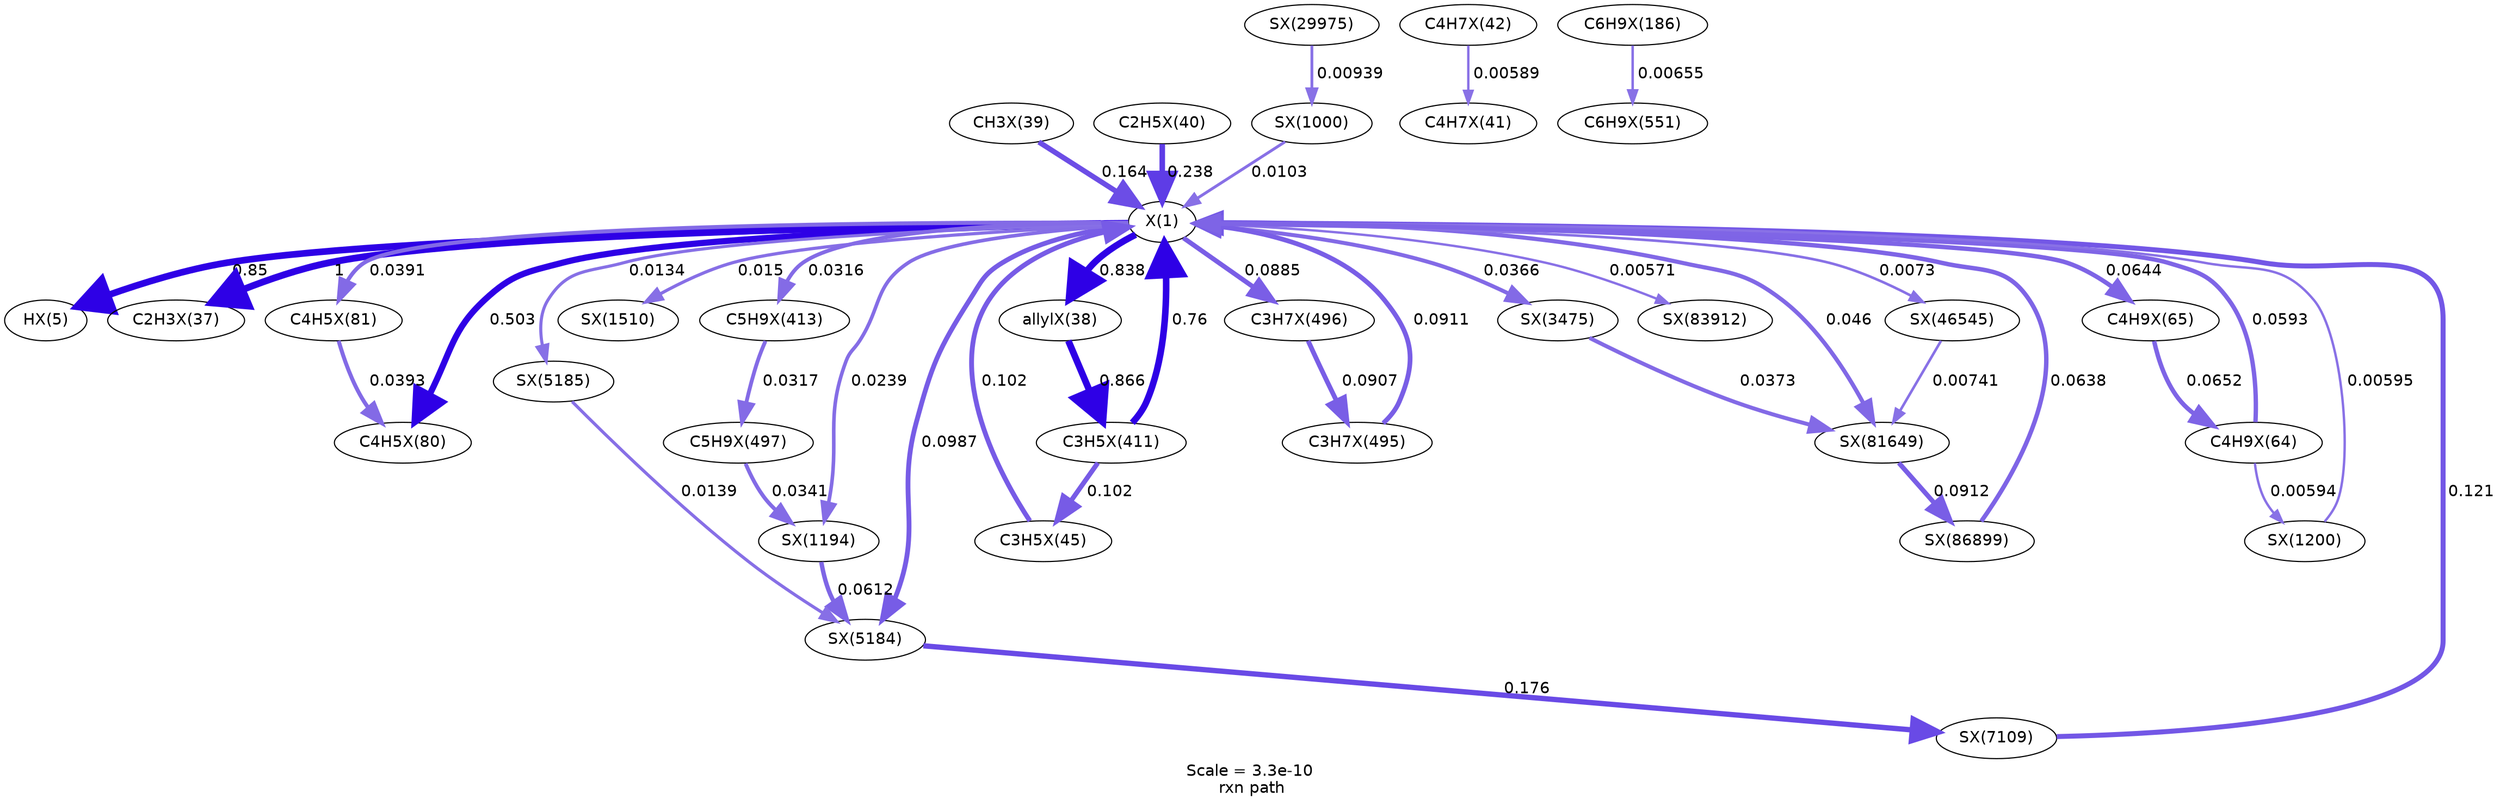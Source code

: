 digraph reaction_paths {
center=1;
s67 -> s68[fontname="Helvetica", style="setlinewidth(5.88)", arrowsize=2.94, color="0.7, 1.35, 0.9"
, label=" 0.85"];
s67 -> s69[fontname="Helvetica", style="setlinewidth(6)", arrowsize=3, color="0.7, 1.5, 0.9"
, label=" 1"];
s67 -> s85[fontname="Helvetica", style="setlinewidth(5.48)", arrowsize=2.74, color="0.7, 1, 0.9"
, label=" 0.503"];
s67 -> s86[fontname="Helvetica", style="setlinewidth(3.55)", arrowsize=1.78, color="0.7, 0.539, 0.9"
, label=" 0.0391"];
s67 -> s70[fontname="Helvetica", style="setlinewidth(5.87)", arrowsize=2.93, color="0.7, 1.34, 0.9"
, label=" 0.838"];
s107 -> s67[fontname="Helvetica", style="setlinewidth(5.79)", arrowsize=2.9, color="0.7, 1.26, 0.9"
, label=" 0.76"];
s77 -> s67[fontname="Helvetica", style="setlinewidth(4.28)", arrowsize=2.14, color="0.7, 0.602, 0.9"
, label=" 0.102"];
s71 -> s67[fontname="Helvetica", style="setlinewidth(4.63)", arrowsize=2.32, color="0.7, 0.664, 0.9"
, label=" 0.164"];
s67 -> s152[fontname="Helvetica", style="setlinewidth(2.83)", arrowsize=1.42, color="0.7, 0.515, 0.9"
, label=" 0.015"];
s72 -> s67[fontname="Helvetica", style="setlinewidth(4.92)", arrowsize=2.46, color="0.7, 0.738, 0.9"
, label=" 0.238"];
s67 -> s193[fontname="Helvetica", style="setlinewidth(4.25)", arrowsize=2.13, color="0.7, 0.599, 0.9"
, label=" 0.0987"];
s67 -> s139[fontname="Helvetica", style="setlinewidth(3.18)", arrowsize=1.59, color="0.7, 0.524, 0.9"
, label=" 0.0239"];
s67 -> s194[fontname="Helvetica", style="setlinewidth(2.74)", arrowsize=1.37, color="0.7, 0.513, 0.9"
, label=" 0.0134"];
s67 -> s114[fontname="Helvetica", style="setlinewidth(4.17)", arrowsize=2.08, color="0.7, 0.588, 0.9"
, label=" 0.0885"];
s202 -> s67[fontname="Helvetica", style="setlinewidth(4.41)", arrowsize=2.2, color="0.7, 0.621, 0.9"
, label=" 0.121"];
s138 -> s67[fontname="Helvetica", style="setlinewidth(2.54)", arrowsize=1.27, color="0.7, 0.51, 0.9"
, label=" 0.0103"];
s67 -> s108[fontname="Helvetica", style="setlinewidth(3.39)", arrowsize=1.7, color="0.7, 0.532, 0.9"
, label=" 0.0316"];
s67 -> s81[fontname="Helvetica", style="setlinewidth(3.93)", arrowsize=1.96, color="0.7, 0.564, 0.9"
, label=" 0.0644"];
s113 -> s67[fontname="Helvetica", style="setlinewidth(4.19)", arrowsize=2.1, color="0.7, 0.591, 0.9"
, label=" 0.0911"];
s80 -> s67[fontname="Helvetica", style="setlinewidth(3.87)", arrowsize=1.93, color="0.7, 0.559, 0.9"
, label=" 0.0593"];
s140 -> s67[fontname="Helvetica", style="setlinewidth(2.13)", arrowsize=1.07, color="0.7, 0.506, 0.9"
, label=" 0.00595"];
s67 -> s177[fontname="Helvetica", style="setlinewidth(3.5)", arrowsize=1.75, color="0.7, 0.537, 0.9"
, label=" 0.0366"];
s67 -> s266[fontname="Helvetica", style="setlinewidth(3.68)", arrowsize=1.84, color="0.7, 0.546, 0.9"
, label=" 0.046"];
s67 -> s249[fontname="Helvetica", style="setlinewidth(2.29)", arrowsize=1.14, color="0.7, 0.507, 0.9"
, label=" 0.0073"];
s269 -> s67[fontname="Helvetica", style="setlinewidth(3.92)", arrowsize=1.96, color="0.7, 0.564, 0.9"
, label=" 0.0638"];
s67 -> s267[fontname="Helvetica", style="setlinewidth(2.1)", arrowsize=1.05, color="0.7, 0.506, 0.9"
, label=" 0.00571"];
s86 -> s85[fontname="Helvetica", style="setlinewidth(3.56)", arrowsize=1.78, color="0.7, 0.539, 0.9"
, label=" 0.0393"];
s74 -> s73[fontname="Helvetica", style="setlinewidth(2.12)", arrowsize=1.06, color="0.7, 0.506, 0.9"
, label=" 0.00589"];
s70 -> s107[fontname="Helvetica", style="setlinewidth(5.89)", arrowsize=2.95, color="0.7, 1.37, 0.9"
, label=" 0.866"];
s107 -> s77[fontname="Helvetica", style="setlinewidth(4.28)", arrowsize=2.14, color="0.7, 0.602, 0.9"
, label=" 0.102"];
s100 -> s121[fontname="Helvetica", style="setlinewidth(2.2)", arrowsize=1.1, color="0.7, 0.507, 0.9"
, label=" 0.00655"];
s139 -> s193[fontname="Helvetica", style="setlinewidth(3.89)", arrowsize=1.95, color="0.7, 0.561, 0.9"
, label=" 0.0612"];
s194 -> s193[fontname="Helvetica", style="setlinewidth(2.77)", arrowsize=1.39, color="0.7, 0.514, 0.9"
, label=" 0.0139"];
s193 -> s202[fontname="Helvetica", style="setlinewidth(4.69)", arrowsize=2.34, color="0.7, 0.676, 0.9"
, label=" 0.176"];
s115 -> s139[fontname="Helvetica", style="setlinewidth(3.45)", arrowsize=1.72, color="0.7, 0.534, 0.9"
, label=" 0.0341"];
s114 -> s113[fontname="Helvetica", style="setlinewidth(4.19)", arrowsize=2.09, color="0.7, 0.591, 0.9"
, label=" 0.0907"];
s108 -> s115[fontname="Helvetica", style="setlinewidth(3.39)", arrowsize=1.7, color="0.7, 0.532, 0.9"
, label=" 0.0317"];
s242 -> s138[fontname="Helvetica", style="setlinewidth(2.48)", arrowsize=1.24, color="0.7, 0.509, 0.9"
, label=" 0.00939"];
s81 -> s80[fontname="Helvetica", style="setlinewidth(3.94)", arrowsize=1.97, color="0.7, 0.565, 0.9"
, label=" 0.0652"];
s80 -> s140[fontname="Helvetica", style="setlinewidth(2.13)", arrowsize=1.06, color="0.7, 0.506, 0.9"
, label=" 0.00594"];
s177 -> s266[fontname="Helvetica", style="setlinewidth(3.52)", arrowsize=1.76, color="0.7, 0.537, 0.9"
, label=" 0.0373"];
s249 -> s266[fontname="Helvetica", style="setlinewidth(2.3)", arrowsize=1.15, color="0.7, 0.507, 0.9"
, label=" 0.00741"];
s266 -> s269[fontname="Helvetica", style="setlinewidth(4.19)", arrowsize=2.1, color="0.7, 0.591, 0.9"
, label=" 0.0912"];
s67 [ fontname="Helvetica", label="X(1)"];
s68 [ fontname="Helvetica", label="HX(5)"];
s69 [ fontname="Helvetica", label="C2H3X(37)"];
s70 [ fontname="Helvetica", label="allylX(38)"];
s71 [ fontname="Helvetica", label="CH3X(39)"];
s72 [ fontname="Helvetica", label="C2H5X(40)"];
s73 [ fontname="Helvetica", label="C4H7X(41)"];
s74 [ fontname="Helvetica", label="C4H7X(42)"];
s77 [ fontname="Helvetica", label="C3H5X(45)"];
s80 [ fontname="Helvetica", label="C4H9X(64)"];
s81 [ fontname="Helvetica", label="C4H9X(65)"];
s85 [ fontname="Helvetica", label="C4H5X(80)"];
s86 [ fontname="Helvetica", label="C4H5X(81)"];
s100 [ fontname="Helvetica", label="C6H9X(186)"];
s107 [ fontname="Helvetica", label="C3H5X(411)"];
s108 [ fontname="Helvetica", label="C5H9X(413)"];
s113 [ fontname="Helvetica", label="C3H7X(495)"];
s114 [ fontname="Helvetica", label="C3H7X(496)"];
s115 [ fontname="Helvetica", label="C5H9X(497)"];
s121 [ fontname="Helvetica", label="C6H9X(551)"];
s138 [ fontname="Helvetica", label="SX(1000)"];
s139 [ fontname="Helvetica", label="SX(1194)"];
s140 [ fontname="Helvetica", label="SX(1200)"];
s152 [ fontname="Helvetica", label="SX(1510)"];
s177 [ fontname="Helvetica", label="SX(3475)"];
s193 [ fontname="Helvetica", label="SX(5184)"];
s194 [ fontname="Helvetica", label="SX(5185)"];
s202 [ fontname="Helvetica", label="SX(7109)"];
s242 [ fontname="Helvetica", label="SX(29975)"];
s249 [ fontname="Helvetica", label="SX(46545)"];
s266 [ fontname="Helvetica", label="SX(81649)"];
s267 [ fontname="Helvetica", label="SX(83912)"];
s269 [ fontname="Helvetica", label="SX(86899)"];
 label = "Scale = 3.3e-10\l rxn path";
 fontname = "Helvetica";
}

